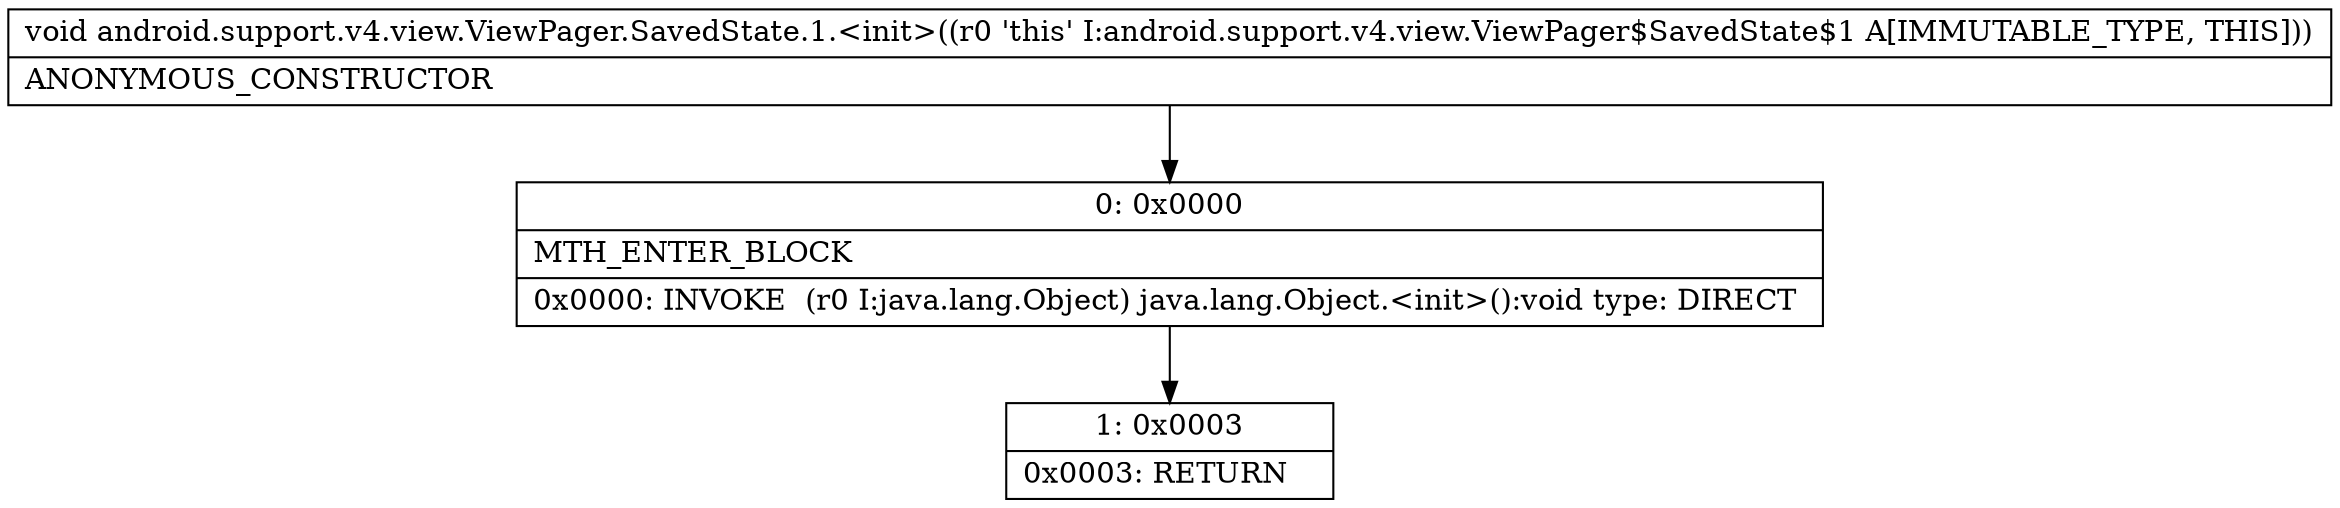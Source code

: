 digraph "CFG forandroid.support.v4.view.ViewPager.SavedState.1.\<init\>()V" {
Node_0 [shape=record,label="{0\:\ 0x0000|MTH_ENTER_BLOCK\l|0x0000: INVOKE  (r0 I:java.lang.Object) java.lang.Object.\<init\>():void type: DIRECT \l}"];
Node_1 [shape=record,label="{1\:\ 0x0003|0x0003: RETURN   \l}"];
MethodNode[shape=record,label="{void android.support.v4.view.ViewPager.SavedState.1.\<init\>((r0 'this' I:android.support.v4.view.ViewPager$SavedState$1 A[IMMUTABLE_TYPE, THIS]))  | ANONYMOUS_CONSTRUCTOR\l}"];
MethodNode -> Node_0;
Node_0 -> Node_1;
}

